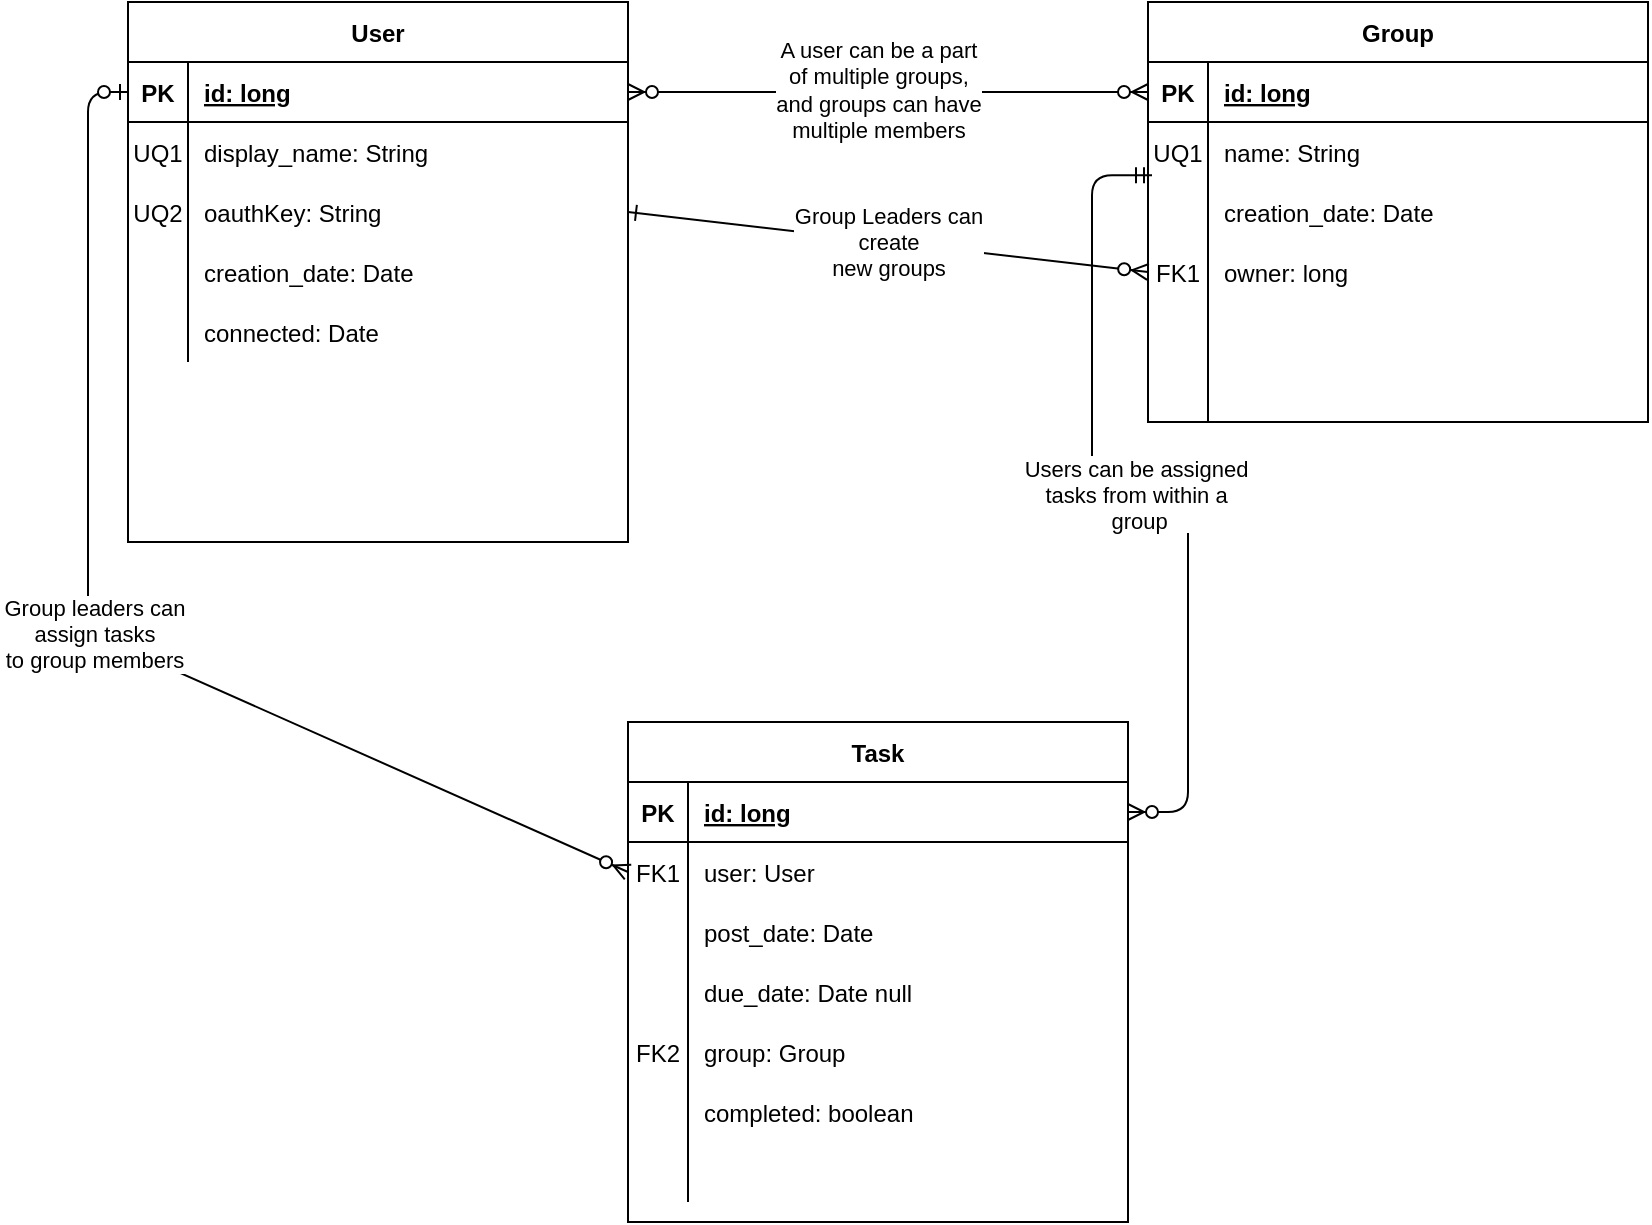<mxfile version="14.6.13" type="device"><diagram id="R2lEEEUBdFMjLlhIrx00" name="Page-1"><mxGraphModel dx="1024" dy="592" grid="1" gridSize="10" guides="1" tooltips="1" connect="1" arrows="1" fold="1" page="1" pageScale="1" pageWidth="850" pageHeight="1100" math="0" shadow="0" extFonts="Permanent Marker^https://fonts.googleapis.com/css?family=Permanent+Marker"><root><mxCell id="0"/><mxCell id="1" parent="0"/><mxCell id="C-vyLk0tnHw3VtMMgP7b-1" value="" style="edgeStyle=entityRelationEdgeStyle;endArrow=ERzeroToMany;startArrow=ERzeroToMany;endFill=1;startFill=1;" parent="1" source="C-vyLk0tnHw3VtMMgP7b-24" target="C-vyLk0tnHw3VtMMgP7b-3" edge="1"><mxGeometry width="100" height="100" relative="1" as="geometry"><mxPoint x="380" y="720" as="sourcePoint"/><mxPoint x="588" y="85" as="targetPoint"/></mxGeometry></mxCell><mxCell id="iJODHyiJQscVfyG0E06u-2" value="Text" style="edgeLabel;html=1;align=center;verticalAlign=middle;resizable=0;points=[];" parent="C-vyLk0tnHw3VtMMgP7b-1" vertex="1" connectable="0"><mxGeometry x="-0.071" relative="1" as="geometry"><mxPoint as="offset"/></mxGeometry></mxCell><mxCell id="iJODHyiJQscVfyG0E06u-3" value="A user can be a part &lt;br&gt;of multiple groups, &lt;br&gt;and groups can have &lt;br&gt;multiple members" style="edgeLabel;html=1;align=center;verticalAlign=middle;resizable=0;points=[];" parent="C-vyLk0tnHw3VtMMgP7b-1" vertex="1" connectable="0"><mxGeometry x="-0.04" y="1" relative="1" as="geometry"><mxPoint as="offset"/></mxGeometry></mxCell><mxCell id="C-vyLk0tnHw3VtMMgP7b-12" value="Users can be assigned &#10;tasks from within a &#10;group" style="edgeStyle=entityRelationEdgeStyle;endArrow=ERzeroToMany;startArrow=ERmandOne;endFill=1;startFill=0;entryX=1;entryY=0.5;entryDx=0;entryDy=0;exitX=0.008;exitY=0.887;exitDx=0;exitDy=0;exitPerimeter=0;" parent="1" source="C-vyLk0tnHw3VtMMgP7b-9" target="C-vyLk0tnHw3VtMMgP7b-14" edge="1"><mxGeometry width="100" height="100" relative="1" as="geometry"><mxPoint x="540" y="120" as="sourcePoint"/><mxPoint x="500" y="205" as="targetPoint"/></mxGeometry></mxCell><mxCell id="C-vyLk0tnHw3VtMMgP7b-2" value="Group" style="shape=table;startSize=30;container=1;collapsible=1;childLayout=tableLayout;fixedRows=1;rowLines=0;fontStyle=1;align=center;resizeLast=1;" parent="1" vertex="1"><mxGeometry x="590" y="40" width="250" height="210" as="geometry"/></mxCell><mxCell id="C-vyLk0tnHw3VtMMgP7b-3" value="" style="shape=partialRectangle;collapsible=0;dropTarget=0;pointerEvents=0;fillColor=none;points=[[0,0.5],[1,0.5]];portConstraint=eastwest;top=0;left=0;right=0;bottom=1;" parent="C-vyLk0tnHw3VtMMgP7b-2" vertex="1"><mxGeometry y="30" width="250" height="30" as="geometry"/></mxCell><mxCell id="C-vyLk0tnHw3VtMMgP7b-4" value="PK" style="shape=partialRectangle;overflow=hidden;connectable=0;fillColor=none;top=0;left=0;bottom=0;right=0;fontStyle=1;" parent="C-vyLk0tnHw3VtMMgP7b-3" vertex="1"><mxGeometry width="30" height="30" as="geometry"/></mxCell><mxCell id="C-vyLk0tnHw3VtMMgP7b-5" value="id: long" style="shape=partialRectangle;overflow=hidden;connectable=0;fillColor=none;top=0;left=0;bottom=0;right=0;align=left;spacingLeft=6;fontStyle=5;" parent="C-vyLk0tnHw3VtMMgP7b-3" vertex="1"><mxGeometry x="30" width="220" height="30" as="geometry"/></mxCell><mxCell id="C-vyLk0tnHw3VtMMgP7b-9" value="" style="shape=partialRectangle;collapsible=0;dropTarget=0;pointerEvents=0;fillColor=none;points=[[0,0.5],[1,0.5]];portConstraint=eastwest;top=0;left=0;right=0;bottom=0;" parent="C-vyLk0tnHw3VtMMgP7b-2" vertex="1"><mxGeometry y="60" width="250" height="30" as="geometry"/></mxCell><mxCell id="C-vyLk0tnHw3VtMMgP7b-10" value="UQ1" style="shape=partialRectangle;overflow=hidden;connectable=0;fillColor=none;top=0;left=0;bottom=0;right=0;" parent="C-vyLk0tnHw3VtMMgP7b-9" vertex="1"><mxGeometry width="30" height="30" as="geometry"/></mxCell><mxCell id="C-vyLk0tnHw3VtMMgP7b-11" value="name: String" style="shape=partialRectangle;overflow=hidden;connectable=0;fillColor=none;top=0;left=0;bottom=0;right=0;align=left;spacingLeft=6;" parent="C-vyLk0tnHw3VtMMgP7b-9" vertex="1"><mxGeometry x="30" width="220" height="30" as="geometry"/></mxCell><mxCell id="21PkyZm-YWOJbZZV7fuA-22" value="" style="shape=partialRectangle;collapsible=0;dropTarget=0;pointerEvents=0;fillColor=none;points=[[0,0.5],[1,0.5]];portConstraint=eastwest;top=0;left=0;right=0;bottom=0;" parent="C-vyLk0tnHw3VtMMgP7b-2" vertex="1"><mxGeometry y="90" width="250" height="30" as="geometry"/></mxCell><mxCell id="21PkyZm-YWOJbZZV7fuA-23" value="" style="shape=partialRectangle;overflow=hidden;connectable=0;fillColor=none;top=0;left=0;bottom=0;right=0;" parent="21PkyZm-YWOJbZZV7fuA-22" vertex="1"><mxGeometry width="30" height="30" as="geometry"/></mxCell><mxCell id="21PkyZm-YWOJbZZV7fuA-24" value="creation_date: Date" style="shape=partialRectangle;overflow=hidden;connectable=0;fillColor=none;top=0;left=0;bottom=0;right=0;align=left;spacingLeft=6;" parent="21PkyZm-YWOJbZZV7fuA-22" vertex="1"><mxGeometry x="30" width="220" height="30" as="geometry"/></mxCell><mxCell id="21PkyZm-YWOJbZZV7fuA-29" value="" style="shape=partialRectangle;collapsible=0;dropTarget=0;pointerEvents=0;fillColor=none;points=[[0,0.5],[1,0.5]];portConstraint=eastwest;top=0;left=0;right=0;bottom=0;" parent="C-vyLk0tnHw3VtMMgP7b-2" vertex="1"><mxGeometry y="120" width="250" height="30" as="geometry"/></mxCell><mxCell id="21PkyZm-YWOJbZZV7fuA-30" value="FK1" style="shape=partialRectangle;overflow=hidden;connectable=0;fillColor=none;top=0;left=0;bottom=0;right=0;" parent="21PkyZm-YWOJbZZV7fuA-29" vertex="1"><mxGeometry width="30" height="30" as="geometry"/></mxCell><mxCell id="21PkyZm-YWOJbZZV7fuA-31" value="owner: long" style="shape=partialRectangle;overflow=hidden;connectable=0;fillColor=none;top=0;left=0;bottom=0;right=0;align=left;spacingLeft=6;" parent="21PkyZm-YWOJbZZV7fuA-29" vertex="1"><mxGeometry x="30" width="220" height="30" as="geometry"/></mxCell><mxCell id="JnUN18qbAC7VISBx-GeH-6" value="" style="shape=partialRectangle;collapsible=0;dropTarget=0;pointerEvents=0;fillColor=none;points=[[0,0.5],[1,0.5]];portConstraint=eastwest;top=0;left=0;right=0;bottom=0;" parent="C-vyLk0tnHw3VtMMgP7b-2" vertex="1"><mxGeometry y="150" width="250" height="30" as="geometry"/></mxCell><mxCell id="JnUN18qbAC7VISBx-GeH-7" value="" style="shape=partialRectangle;overflow=hidden;connectable=0;fillColor=none;top=0;left=0;bottom=0;right=0;" parent="JnUN18qbAC7VISBx-GeH-6" vertex="1"><mxGeometry width="30" height="30" as="geometry"/></mxCell><mxCell id="JnUN18qbAC7VISBx-GeH-8" value="" style="shape=partialRectangle;overflow=hidden;connectable=0;fillColor=none;top=0;left=0;bottom=0;right=0;align=left;spacingLeft=6;" parent="JnUN18qbAC7VISBx-GeH-6" vertex="1"><mxGeometry x="30" width="220" height="30" as="geometry"/></mxCell><mxCell id="JnUN18qbAC7VISBx-GeH-9" value="" style="shape=partialRectangle;collapsible=0;dropTarget=0;pointerEvents=0;fillColor=none;points=[[0,0.5],[1,0.5]];portConstraint=eastwest;top=0;left=0;right=0;bottom=0;" parent="C-vyLk0tnHw3VtMMgP7b-2" vertex="1"><mxGeometry y="180" width="250" height="30" as="geometry"/></mxCell><mxCell id="JnUN18qbAC7VISBx-GeH-10" value="" style="shape=partialRectangle;overflow=hidden;connectable=0;fillColor=none;top=0;left=0;bottom=0;right=0;" parent="JnUN18qbAC7VISBx-GeH-9" vertex="1"><mxGeometry width="30" height="30" as="geometry"/></mxCell><mxCell id="JnUN18qbAC7VISBx-GeH-11" value="" style="shape=partialRectangle;overflow=hidden;connectable=0;fillColor=none;top=0;left=0;bottom=0;right=0;align=left;spacingLeft=6;" parent="JnUN18qbAC7VISBx-GeH-9" vertex="1"><mxGeometry x="30" width="220" height="30" as="geometry"/></mxCell><mxCell id="C-vyLk0tnHw3VtMMgP7b-13" value="Task" style="shape=table;startSize=30;container=1;collapsible=1;childLayout=tableLayout;fixedRows=1;rowLines=0;fontStyle=1;align=center;resizeLast=1;" parent="1" vertex="1"><mxGeometry x="330" y="400" width="250" height="250" as="geometry"/></mxCell><mxCell id="C-vyLk0tnHw3VtMMgP7b-14" value="" style="shape=partialRectangle;collapsible=0;dropTarget=0;pointerEvents=0;fillColor=none;points=[[0,0.5],[1,0.5]];portConstraint=eastwest;top=0;left=0;right=0;bottom=1;" parent="C-vyLk0tnHw3VtMMgP7b-13" vertex="1"><mxGeometry y="30" width="250" height="30" as="geometry"/></mxCell><mxCell id="C-vyLk0tnHw3VtMMgP7b-15" value="PK" style="shape=partialRectangle;overflow=hidden;connectable=0;fillColor=none;top=0;left=0;bottom=0;right=0;fontStyle=1;" parent="C-vyLk0tnHw3VtMMgP7b-14" vertex="1"><mxGeometry width="30" height="30" as="geometry"/></mxCell><mxCell id="C-vyLk0tnHw3VtMMgP7b-16" value="id: long" style="shape=partialRectangle;overflow=hidden;connectable=0;fillColor=none;top=0;left=0;bottom=0;right=0;align=left;spacingLeft=6;fontStyle=5;" parent="C-vyLk0tnHw3VtMMgP7b-14" vertex="1"><mxGeometry x="30" width="220" height="30" as="geometry"/></mxCell><mxCell id="C-vyLk0tnHw3VtMMgP7b-17" value="" style="shape=partialRectangle;collapsible=0;dropTarget=0;pointerEvents=0;fillColor=none;points=[[0,0.5],[1,0.5]];portConstraint=eastwest;top=0;left=0;right=0;bottom=0;" parent="C-vyLk0tnHw3VtMMgP7b-13" vertex="1"><mxGeometry y="60" width="250" height="30" as="geometry"/></mxCell><mxCell id="C-vyLk0tnHw3VtMMgP7b-18" value="FK1" style="shape=partialRectangle;overflow=hidden;connectable=0;fillColor=none;top=0;left=0;bottom=0;right=0;" parent="C-vyLk0tnHw3VtMMgP7b-17" vertex="1"><mxGeometry width="30" height="30" as="geometry"/></mxCell><mxCell id="C-vyLk0tnHw3VtMMgP7b-19" value="user: User " style="shape=partialRectangle;overflow=hidden;connectable=0;fillColor=none;top=0;left=0;bottom=0;right=0;align=left;spacingLeft=6;" parent="C-vyLk0tnHw3VtMMgP7b-17" vertex="1"><mxGeometry x="30" width="220" height="30" as="geometry"/></mxCell><mxCell id="C-vyLk0tnHw3VtMMgP7b-20" value="" style="shape=partialRectangle;collapsible=0;dropTarget=0;pointerEvents=0;fillColor=none;points=[[0,0.5],[1,0.5]];portConstraint=eastwest;top=0;left=0;right=0;bottom=0;" parent="C-vyLk0tnHw3VtMMgP7b-13" vertex="1"><mxGeometry y="90" width="250" height="30" as="geometry"/></mxCell><mxCell id="C-vyLk0tnHw3VtMMgP7b-21" value="" style="shape=partialRectangle;overflow=hidden;connectable=0;fillColor=none;top=0;left=0;bottom=0;right=0;" parent="C-vyLk0tnHw3VtMMgP7b-20" vertex="1"><mxGeometry width="30" height="30" as="geometry"/></mxCell><mxCell id="C-vyLk0tnHw3VtMMgP7b-22" value="post_date: Date" style="shape=partialRectangle;overflow=hidden;connectable=0;fillColor=none;top=0;left=0;bottom=0;right=0;align=left;spacingLeft=6;" parent="C-vyLk0tnHw3VtMMgP7b-20" vertex="1"><mxGeometry x="30" width="220" height="30" as="geometry"/></mxCell><mxCell id="21PkyZm-YWOJbZZV7fuA-1" value="" style="shape=partialRectangle;collapsible=0;dropTarget=0;pointerEvents=0;fillColor=none;points=[[0,0.5],[1,0.5]];portConstraint=eastwest;top=0;left=0;right=0;bottom=0;" parent="C-vyLk0tnHw3VtMMgP7b-13" vertex="1"><mxGeometry y="120" width="250" height="30" as="geometry"/></mxCell><mxCell id="21PkyZm-YWOJbZZV7fuA-2" value="" style="shape=partialRectangle;overflow=hidden;connectable=0;fillColor=none;top=0;left=0;bottom=0;right=0;" parent="21PkyZm-YWOJbZZV7fuA-1" vertex="1"><mxGeometry width="30" height="30" as="geometry"/></mxCell><mxCell id="21PkyZm-YWOJbZZV7fuA-3" value="due_date: Date null" style="shape=partialRectangle;overflow=hidden;connectable=0;fillColor=none;top=0;left=0;bottom=0;right=0;align=left;spacingLeft=6;" parent="21PkyZm-YWOJbZZV7fuA-1" vertex="1"><mxGeometry x="30" width="220" height="30" as="geometry"/></mxCell><mxCell id="21PkyZm-YWOJbZZV7fuA-25" value="" style="shape=partialRectangle;collapsible=0;dropTarget=0;pointerEvents=0;fillColor=none;points=[[0,0.5],[1,0.5]];portConstraint=eastwest;top=0;left=0;right=0;bottom=0;" parent="C-vyLk0tnHw3VtMMgP7b-13" vertex="1"><mxGeometry y="150" width="250" height="30" as="geometry"/></mxCell><mxCell id="21PkyZm-YWOJbZZV7fuA-26" value="FK2" style="shape=partialRectangle;overflow=hidden;connectable=0;fillColor=none;top=0;left=0;bottom=0;right=0;" parent="21PkyZm-YWOJbZZV7fuA-25" vertex="1"><mxGeometry width="30" height="30" as="geometry"/></mxCell><mxCell id="21PkyZm-YWOJbZZV7fuA-27" value="group: Group" style="shape=partialRectangle;overflow=hidden;connectable=0;fillColor=none;top=0;left=0;bottom=0;right=0;align=left;spacingLeft=6;" parent="21PkyZm-YWOJbZZV7fuA-25" vertex="1"><mxGeometry x="30" width="220" height="30" as="geometry"/></mxCell><mxCell id="JnUN18qbAC7VISBx-GeH-15" value="" style="shape=partialRectangle;collapsible=0;dropTarget=0;pointerEvents=0;fillColor=none;points=[[0,0.5],[1,0.5]];portConstraint=eastwest;top=0;left=0;right=0;bottom=0;" parent="C-vyLk0tnHw3VtMMgP7b-13" vertex="1"><mxGeometry y="180" width="250" height="30" as="geometry"/></mxCell><mxCell id="JnUN18qbAC7VISBx-GeH-16" value="" style="shape=partialRectangle;overflow=hidden;connectable=0;fillColor=none;top=0;left=0;bottom=0;right=0;" parent="JnUN18qbAC7VISBx-GeH-15" vertex="1"><mxGeometry width="30" height="30" as="geometry"/></mxCell><mxCell id="JnUN18qbAC7VISBx-GeH-17" value="completed: boolean" style="shape=partialRectangle;overflow=hidden;connectable=0;fillColor=none;top=0;left=0;bottom=0;right=0;align=left;spacingLeft=6;" parent="JnUN18qbAC7VISBx-GeH-15" vertex="1"><mxGeometry x="30" width="220" height="30" as="geometry"/></mxCell><mxCell id="JnUN18qbAC7VISBx-GeH-18" value="" style="shape=partialRectangle;collapsible=0;dropTarget=0;pointerEvents=0;fillColor=none;points=[[0,0.5],[1,0.5]];portConstraint=eastwest;top=0;left=0;right=0;bottom=0;" parent="C-vyLk0tnHw3VtMMgP7b-13" vertex="1"><mxGeometry y="210" width="250" height="30" as="geometry"/></mxCell><mxCell id="JnUN18qbAC7VISBx-GeH-19" value="" style="shape=partialRectangle;overflow=hidden;connectable=0;fillColor=none;top=0;left=0;bottom=0;right=0;" parent="JnUN18qbAC7VISBx-GeH-18" vertex="1"><mxGeometry width="30" height="30" as="geometry"/></mxCell><mxCell id="JnUN18qbAC7VISBx-GeH-20" value="" style="shape=partialRectangle;overflow=hidden;connectable=0;fillColor=none;top=0;left=0;bottom=0;right=0;align=left;spacingLeft=6;" parent="JnUN18qbAC7VISBx-GeH-18" vertex="1"><mxGeometry x="30" width="220" height="30" as="geometry"/></mxCell><mxCell id="C-vyLk0tnHw3VtMMgP7b-23" value="User" style="shape=table;startSize=30;container=1;collapsible=1;childLayout=tableLayout;fixedRows=1;rowLines=0;fontStyle=1;align=center;resizeLast=1;" parent="1" vertex="1"><mxGeometry x="80" y="40" width="250" height="270" as="geometry"/></mxCell><mxCell id="C-vyLk0tnHw3VtMMgP7b-24" value="" style="shape=partialRectangle;collapsible=0;dropTarget=0;pointerEvents=0;fillColor=none;points=[[0,0.5],[1,0.5]];portConstraint=eastwest;top=0;left=0;right=0;bottom=1;" parent="C-vyLk0tnHw3VtMMgP7b-23" vertex="1"><mxGeometry y="30" width="250" height="30" as="geometry"/></mxCell><mxCell id="C-vyLk0tnHw3VtMMgP7b-25" value="PK" style="shape=partialRectangle;overflow=hidden;connectable=0;fillColor=none;top=0;left=0;bottom=0;right=0;fontStyle=1;" parent="C-vyLk0tnHw3VtMMgP7b-24" vertex="1"><mxGeometry width="30" height="30" as="geometry"/></mxCell><mxCell id="C-vyLk0tnHw3VtMMgP7b-26" value="id: long" style="shape=partialRectangle;overflow=hidden;connectable=0;fillColor=none;top=0;left=0;bottom=0;right=0;align=left;spacingLeft=6;fontStyle=5;" parent="C-vyLk0tnHw3VtMMgP7b-24" vertex="1"><mxGeometry x="30" width="220" height="30" as="geometry"/></mxCell><mxCell id="21PkyZm-YWOJbZZV7fuA-4" value="" style="shape=partialRectangle;collapsible=0;dropTarget=0;pointerEvents=0;fillColor=none;points=[[0,0.5],[1,0.5]];portConstraint=eastwest;top=0;left=0;right=0;bottom=0;" parent="C-vyLk0tnHw3VtMMgP7b-23" vertex="1"><mxGeometry y="60" width="250" height="30" as="geometry"/></mxCell><mxCell id="21PkyZm-YWOJbZZV7fuA-5" value="UQ1" style="shape=partialRectangle;overflow=hidden;connectable=0;fillColor=none;top=0;left=0;bottom=0;right=0;" parent="21PkyZm-YWOJbZZV7fuA-4" vertex="1"><mxGeometry width="30" height="30" as="geometry"/></mxCell><mxCell id="21PkyZm-YWOJbZZV7fuA-6" value="display_name: String" style="shape=partialRectangle;overflow=hidden;connectable=0;fillColor=none;top=0;left=0;bottom=0;right=0;align=left;spacingLeft=6;" parent="21PkyZm-YWOJbZZV7fuA-4" vertex="1"><mxGeometry x="30" width="220" height="30" as="geometry"/></mxCell><mxCell id="21PkyZm-YWOJbZZV7fuA-7" value="" style="shape=partialRectangle;collapsible=0;dropTarget=0;pointerEvents=0;fillColor=none;points=[[0,0.5],[1,0.5]];portConstraint=eastwest;top=0;left=0;right=0;bottom=0;" parent="C-vyLk0tnHw3VtMMgP7b-23" vertex="1"><mxGeometry y="90" width="250" height="30" as="geometry"/></mxCell><mxCell id="21PkyZm-YWOJbZZV7fuA-8" value="UQ2" style="shape=partialRectangle;overflow=hidden;connectable=0;fillColor=none;top=0;left=0;bottom=0;right=0;" parent="21PkyZm-YWOJbZZV7fuA-7" vertex="1"><mxGeometry width="30" height="30" as="geometry"/></mxCell><mxCell id="21PkyZm-YWOJbZZV7fuA-9" value="oauthKey: String" style="shape=partialRectangle;overflow=hidden;connectable=0;fillColor=none;top=0;left=0;bottom=0;right=0;align=left;spacingLeft=6;" parent="21PkyZm-YWOJbZZV7fuA-7" vertex="1"><mxGeometry x="30" width="220" height="30" as="geometry"/></mxCell><mxCell id="21PkyZm-YWOJbZZV7fuA-10" value="" style="shape=partialRectangle;collapsible=0;dropTarget=0;pointerEvents=0;fillColor=none;points=[[0,0.5],[1,0.5]];portConstraint=eastwest;top=0;left=0;right=0;bottom=0;" parent="C-vyLk0tnHw3VtMMgP7b-23" vertex="1"><mxGeometry y="120" width="250" height="30" as="geometry"/></mxCell><mxCell id="21PkyZm-YWOJbZZV7fuA-11" value="" style="shape=partialRectangle;overflow=hidden;connectable=0;fillColor=none;top=0;left=0;bottom=0;right=0;" parent="21PkyZm-YWOJbZZV7fuA-10" vertex="1"><mxGeometry width="30" height="30" as="geometry"/></mxCell><mxCell id="21PkyZm-YWOJbZZV7fuA-12" value="" style="shape=partialRectangle;overflow=hidden;connectable=0;fillColor=none;top=0;left=0;bottom=0;right=0;align=left;spacingLeft=6;" parent="21PkyZm-YWOJbZZV7fuA-10" vertex="1"><mxGeometry x="30" width="220" height="30" as="geometry"/></mxCell><mxCell id="21PkyZm-YWOJbZZV7fuA-13" value="" style="shape=partialRectangle;collapsible=0;dropTarget=0;pointerEvents=0;fillColor=none;points=[[0,0.5],[1,0.5]];portConstraint=eastwest;top=0;left=0;right=0;bottom=0;" parent="C-vyLk0tnHw3VtMMgP7b-23" vertex="1"><mxGeometry y="150" width="250" height="30" as="geometry"/></mxCell><mxCell id="21PkyZm-YWOJbZZV7fuA-14" value="" style="shape=partialRectangle;overflow=hidden;connectable=0;fillColor=none;top=0;left=0;bottom=0;right=0;" parent="21PkyZm-YWOJbZZV7fuA-13" vertex="1"><mxGeometry width="30" height="30" as="geometry"/></mxCell><mxCell id="21PkyZm-YWOJbZZV7fuA-15" value="" style="shape=partialRectangle;overflow=hidden;connectable=0;fillColor=none;top=0;left=0;bottom=0;right=0;align=left;spacingLeft=6;" parent="21PkyZm-YWOJbZZV7fuA-13" vertex="1"><mxGeometry x="30" width="220" height="30" as="geometry"/></mxCell><mxCell id="21PkyZm-YWOJbZZV7fuA-21" value="Group leaders can&lt;br&gt;assign tasks&lt;br&gt;to group members" style="endArrow=ERzeroToOne;html=1;exitX=0;exitY=0.5;exitDx=0;exitDy=0;entryX=0;entryY=0.5;entryDx=0;entryDy=0;rounded=1;startArrow=ERzeroToMany;startFill=1;endFill=1;" parent="1" source="C-vyLk0tnHw3VtMMgP7b-17" target="C-vyLk0tnHw3VtMMgP7b-24" edge="1"><mxGeometry width="50" height="50" relative="1" as="geometry"><mxPoint x="150" y="430" as="sourcePoint"/><mxPoint x="150" y="300" as="targetPoint"/><Array as="points"><mxPoint x="60" y="355"/><mxPoint x="60" y="280"/><mxPoint x="60" y="85"/></Array></mxGeometry></mxCell><mxCell id="21PkyZm-YWOJbZZV7fuA-28" value="Group Leaders can &lt;br&gt;create&lt;br&gt;new groups" style="endArrow=ERzeroToMany;html=1;entryX=0;entryY=0.5;entryDx=0;entryDy=0;startArrow=ERone;startFill=0;endFill=1;exitX=1;exitY=0.5;exitDx=0;exitDy=0;" parent="1" source="21PkyZm-YWOJbZZV7fuA-7" target="21PkyZm-YWOJbZZV7fuA-29" edge="1"><mxGeometry width="50" height="50" relative="1" as="geometry"><mxPoint x="331" y="200" as="sourcePoint"/><mxPoint x="530" y="140" as="targetPoint"/></mxGeometry></mxCell><mxCell id="yaK-pz1WrKuyJ4snMUp7-2" value="creation_date: Date" style="shape=partialRectangle;overflow=hidden;connectable=0;fillColor=none;top=0;left=0;bottom=0;right=0;align=left;spacingLeft=6;" parent="1" vertex="1"><mxGeometry x="110" y="160" width="220" height="30" as="geometry"/></mxCell><mxCell id="JnUN18qbAC7VISBx-GeH-2" value="connected: Date" style="shape=partialRectangle;overflow=hidden;connectable=0;fillColor=none;top=0;left=0;bottom=0;right=0;align=left;spacingLeft=6;" parent="1" vertex="1"><mxGeometry x="110" y="190" width="220" height="30" as="geometry"/></mxCell><mxCell id="JnUN18qbAC7VISBx-GeH-3" value="" style="shape=partialRectangle;overflow=hidden;connectable=0;fillColor=none;top=0;left=0;bottom=0;right=0;align=left;spacingLeft=6;" parent="1" vertex="1"><mxGeometry x="110" y="220" width="220" height="30" as="geometry"/></mxCell><mxCell id="JnUN18qbAC7VISBx-GeH-4" value="" style="shape=partialRectangle;overflow=hidden;connectable=0;fillColor=none;top=0;left=0;bottom=0;right=0;align=left;spacingLeft=6;" parent="1" vertex="1"><mxGeometry x="110" y="250" width="220" height="30" as="geometry"/></mxCell><mxCell id="JnUN18qbAC7VISBx-GeH-5" value="" style="shape=partialRectangle;overflow=hidden;connectable=0;fillColor=none;top=0;left=0;bottom=0;right=0;align=left;spacingLeft=6;" parent="1" vertex="1"><mxGeometry x="110" y="280" width="220" height="30" as="geometry"/></mxCell></root></mxGraphModel></diagram></mxfile>